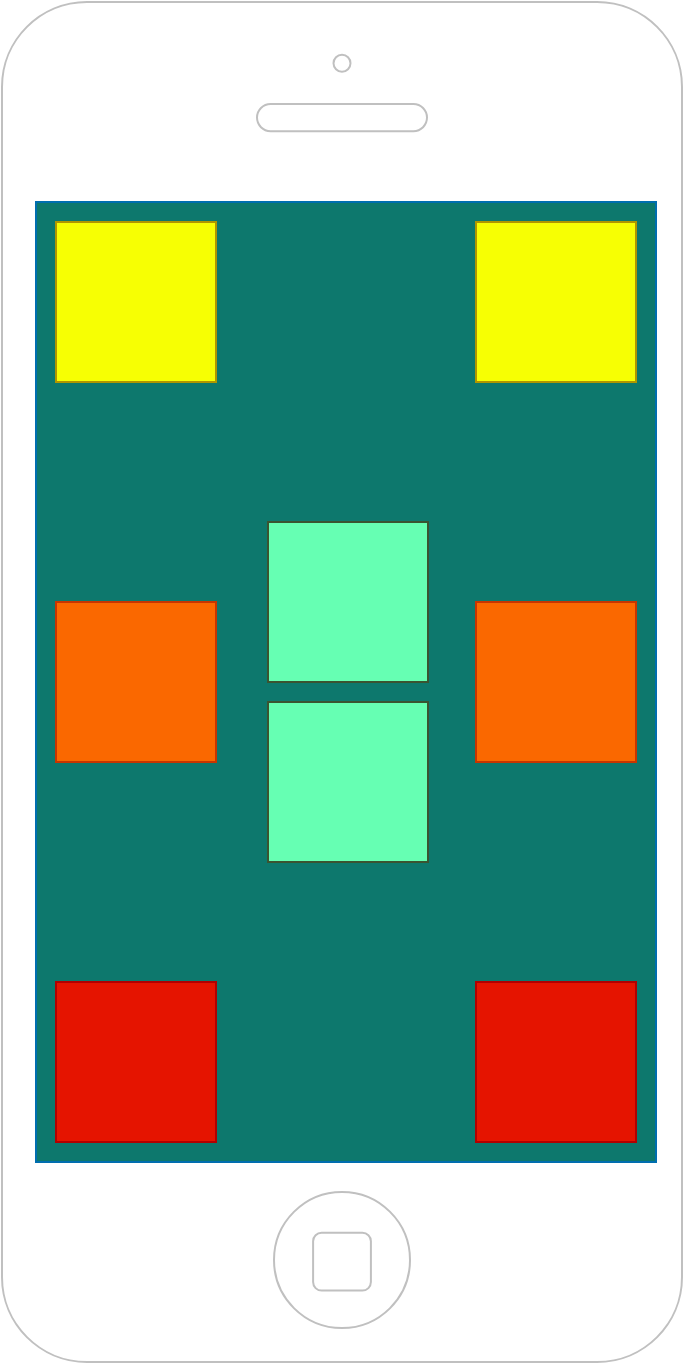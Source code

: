 <mxfile version="10.6.7" type="device"><diagram id="VJSzsUAExj-xk-29MjaV" name="Challenge(Container, Row, Column)"><mxGraphModel dx="1394" dy="747" grid="1" gridSize="10" guides="1" tooltips="1" connect="1" arrows="1" fold="1" page="1" pageScale="1" pageWidth="827" pageHeight="1169" math="0" shadow="0"><root><mxCell id="0"/><mxCell id="1" parent="0"/><mxCell id="jbv6LnnVvwk7USrIky5D-1" value="" style="html=1;verticalLabelPosition=bottom;labelBackgroundColor=#ffffff;verticalAlign=top;shadow=0;dashed=0;strokeWidth=1;shape=mxgraph.ios7.misc.iphone;fillColor=#ffffff;strokeColor=#c0c0c0;" vertex="1" parent="1"><mxGeometry x="243" y="40" width="340" height="680" as="geometry"/></mxCell><mxCell id="jbv6LnnVvwk7USrIky5D-2" value="" style="verticalLabelPosition=bottom;verticalAlign=top;html=1;shadow=0;dashed=0;strokeWidth=1;shape=mxgraph.ios.iBgFlat;strokeColor=#006EAF;fillColor=#0D786D;fontColor=#ffffff;" vertex="1" parent="1"><mxGeometry x="260" y="140" width="310" height="480" as="geometry"/></mxCell><mxCell id="jbv6LnnVvwk7USrIky5D-4" value="" style="rounded=0;whiteSpace=wrap;html=1;fillColor=#F7FF03;strokeColor=#B09500;fontColor=#ffffff;" vertex="1" parent="1"><mxGeometry x="270" y="150" width="80" height="80" as="geometry"/></mxCell><mxCell id="jbv6LnnVvwk7USrIky5D-5" value="" style="rounded=0;whiteSpace=wrap;html=1;fillColor=#F7FF03;strokeColor=#B09500;fontColor=#ffffff;" vertex="1" parent="1"><mxGeometry x="480" y="150" width="80" height="80" as="geometry"/></mxCell><mxCell id="jbv6LnnVvwk7USrIky5D-6" value="" style="rounded=0;whiteSpace=wrap;html=1;fillColor=#e51400;strokeColor=#B20000;fontColor=#ffffff;" vertex="1" parent="1"><mxGeometry x="270" y="530" width="80" height="80" as="geometry"/></mxCell><mxCell id="jbv6LnnVvwk7USrIky5D-7" value="" style="rounded=0;whiteSpace=wrap;html=1;fillColor=#e51400;strokeColor=#B20000;fontColor=#ffffff;" vertex="1" parent="1"><mxGeometry x="480" y="530" width="80" height="80" as="geometry"/></mxCell><mxCell id="jbv6LnnVvwk7USrIky5D-8" value="" style="whiteSpace=wrap;html=1;aspect=fixed;fillColor=#fa6800;strokeColor=#C73500;fontColor=#ffffff;" vertex="1" parent="1"><mxGeometry x="270" y="340" width="80" height="80" as="geometry"/></mxCell><mxCell id="jbv6LnnVvwk7USrIky5D-9" value="" style="whiteSpace=wrap;html=1;aspect=fixed;fillColor=#fa6800;strokeColor=#C73500;fontColor=#ffffff;" vertex="1" parent="1"><mxGeometry x="480" y="340" width="80" height="80" as="geometry"/></mxCell><mxCell id="jbv6LnnVvwk7USrIky5D-10" value="" style="whiteSpace=wrap;html=1;aspect=fixed;fillColor=#66FFB3;strokeColor=#3A5431;fontColor=#ffffff;" vertex="1" parent="1"><mxGeometry x="376" y="300" width="80" height="80" as="geometry"/></mxCell><mxCell id="jbv6LnnVvwk7USrIky5D-11" value="" style="whiteSpace=wrap;html=1;aspect=fixed;fillColor=#66FFB3;strokeColor=#3A5431;fontColor=#ffffff;" vertex="1" parent="1"><mxGeometry x="376" y="390" width="80" height="80" as="geometry"/></mxCell></root></mxGraphModel></diagram></mxfile>